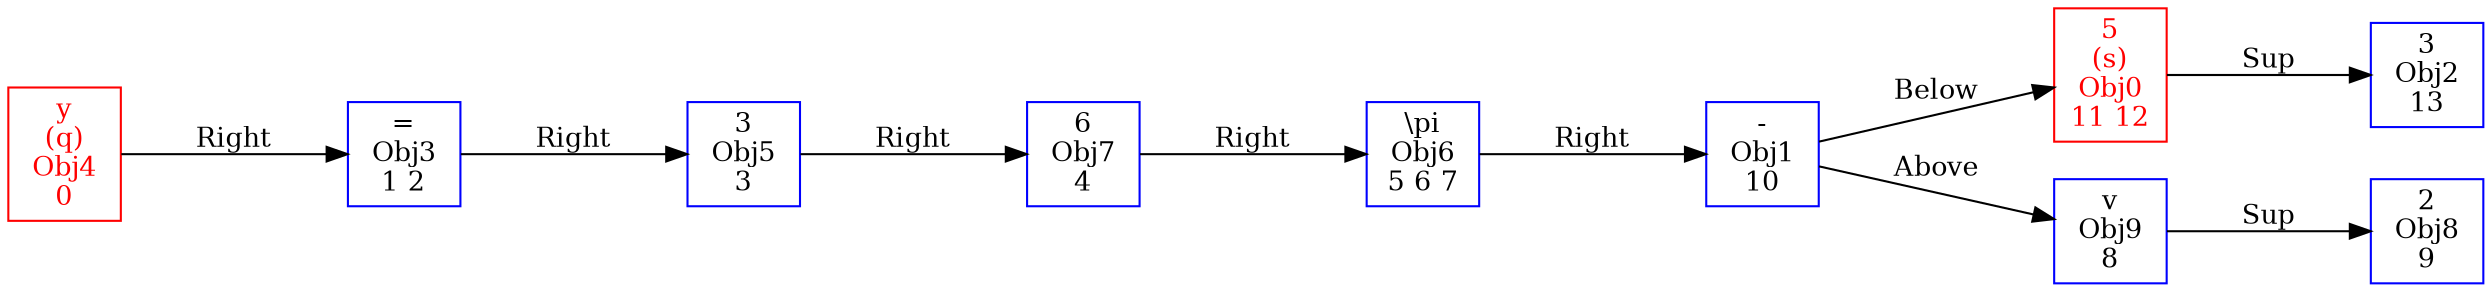 digraph dag {
	rankdir=LR; ranksep=1.0;
	edge[fontsize=13,weight=1]; node[fontsize=13,shape=box]; graph[ordering=out];

	/* NODES (OBJECTS) */
	Obj0 [label="5\n(s)\nObj0\n11 12", color = red,fontcolor=red];
	Obj1 [label="-\nObj1\n10", color = blue];
	Obj2 [label="3\nObj2\n13", color = blue];
	Obj3 [label="=\nObj3\n1 2", color = blue];
	Obj4 [label="y\n(q)\nObj4\n0", color = red,fontcolor=red];
	Obj5 [label="3\nObj5\n3", color = blue];
	Obj6 [label="\\pi\nObj6\n5 6 7", color = blue];
	Obj7 [label="6\nObj7\n4", color = blue];
	Obj8 [label="2\nObj8\n9", color = blue];
	Obj9 [label="v\nObj9\n8", color = blue];
	
	/* EDGES (OBJECT RELATIONSHIPS)    */
	Obj1 -> Obj0 [label="Below"];
	Obj0 -> Obj2 [label="Sup"];
	Obj6 -> Obj1 [label="Right"];
	Obj5 -> Obj7 [label="Right"];
	Obj9 -> Obj8 [label="Sup"];
	Obj7 -> Obj6 [label="Right"];
	Obj1 -> Obj9 [label="Above"];
	Obj4 -> Obj3 [label="Right"];
	Obj3 -> Obj5 [label="Right"];
	
}
